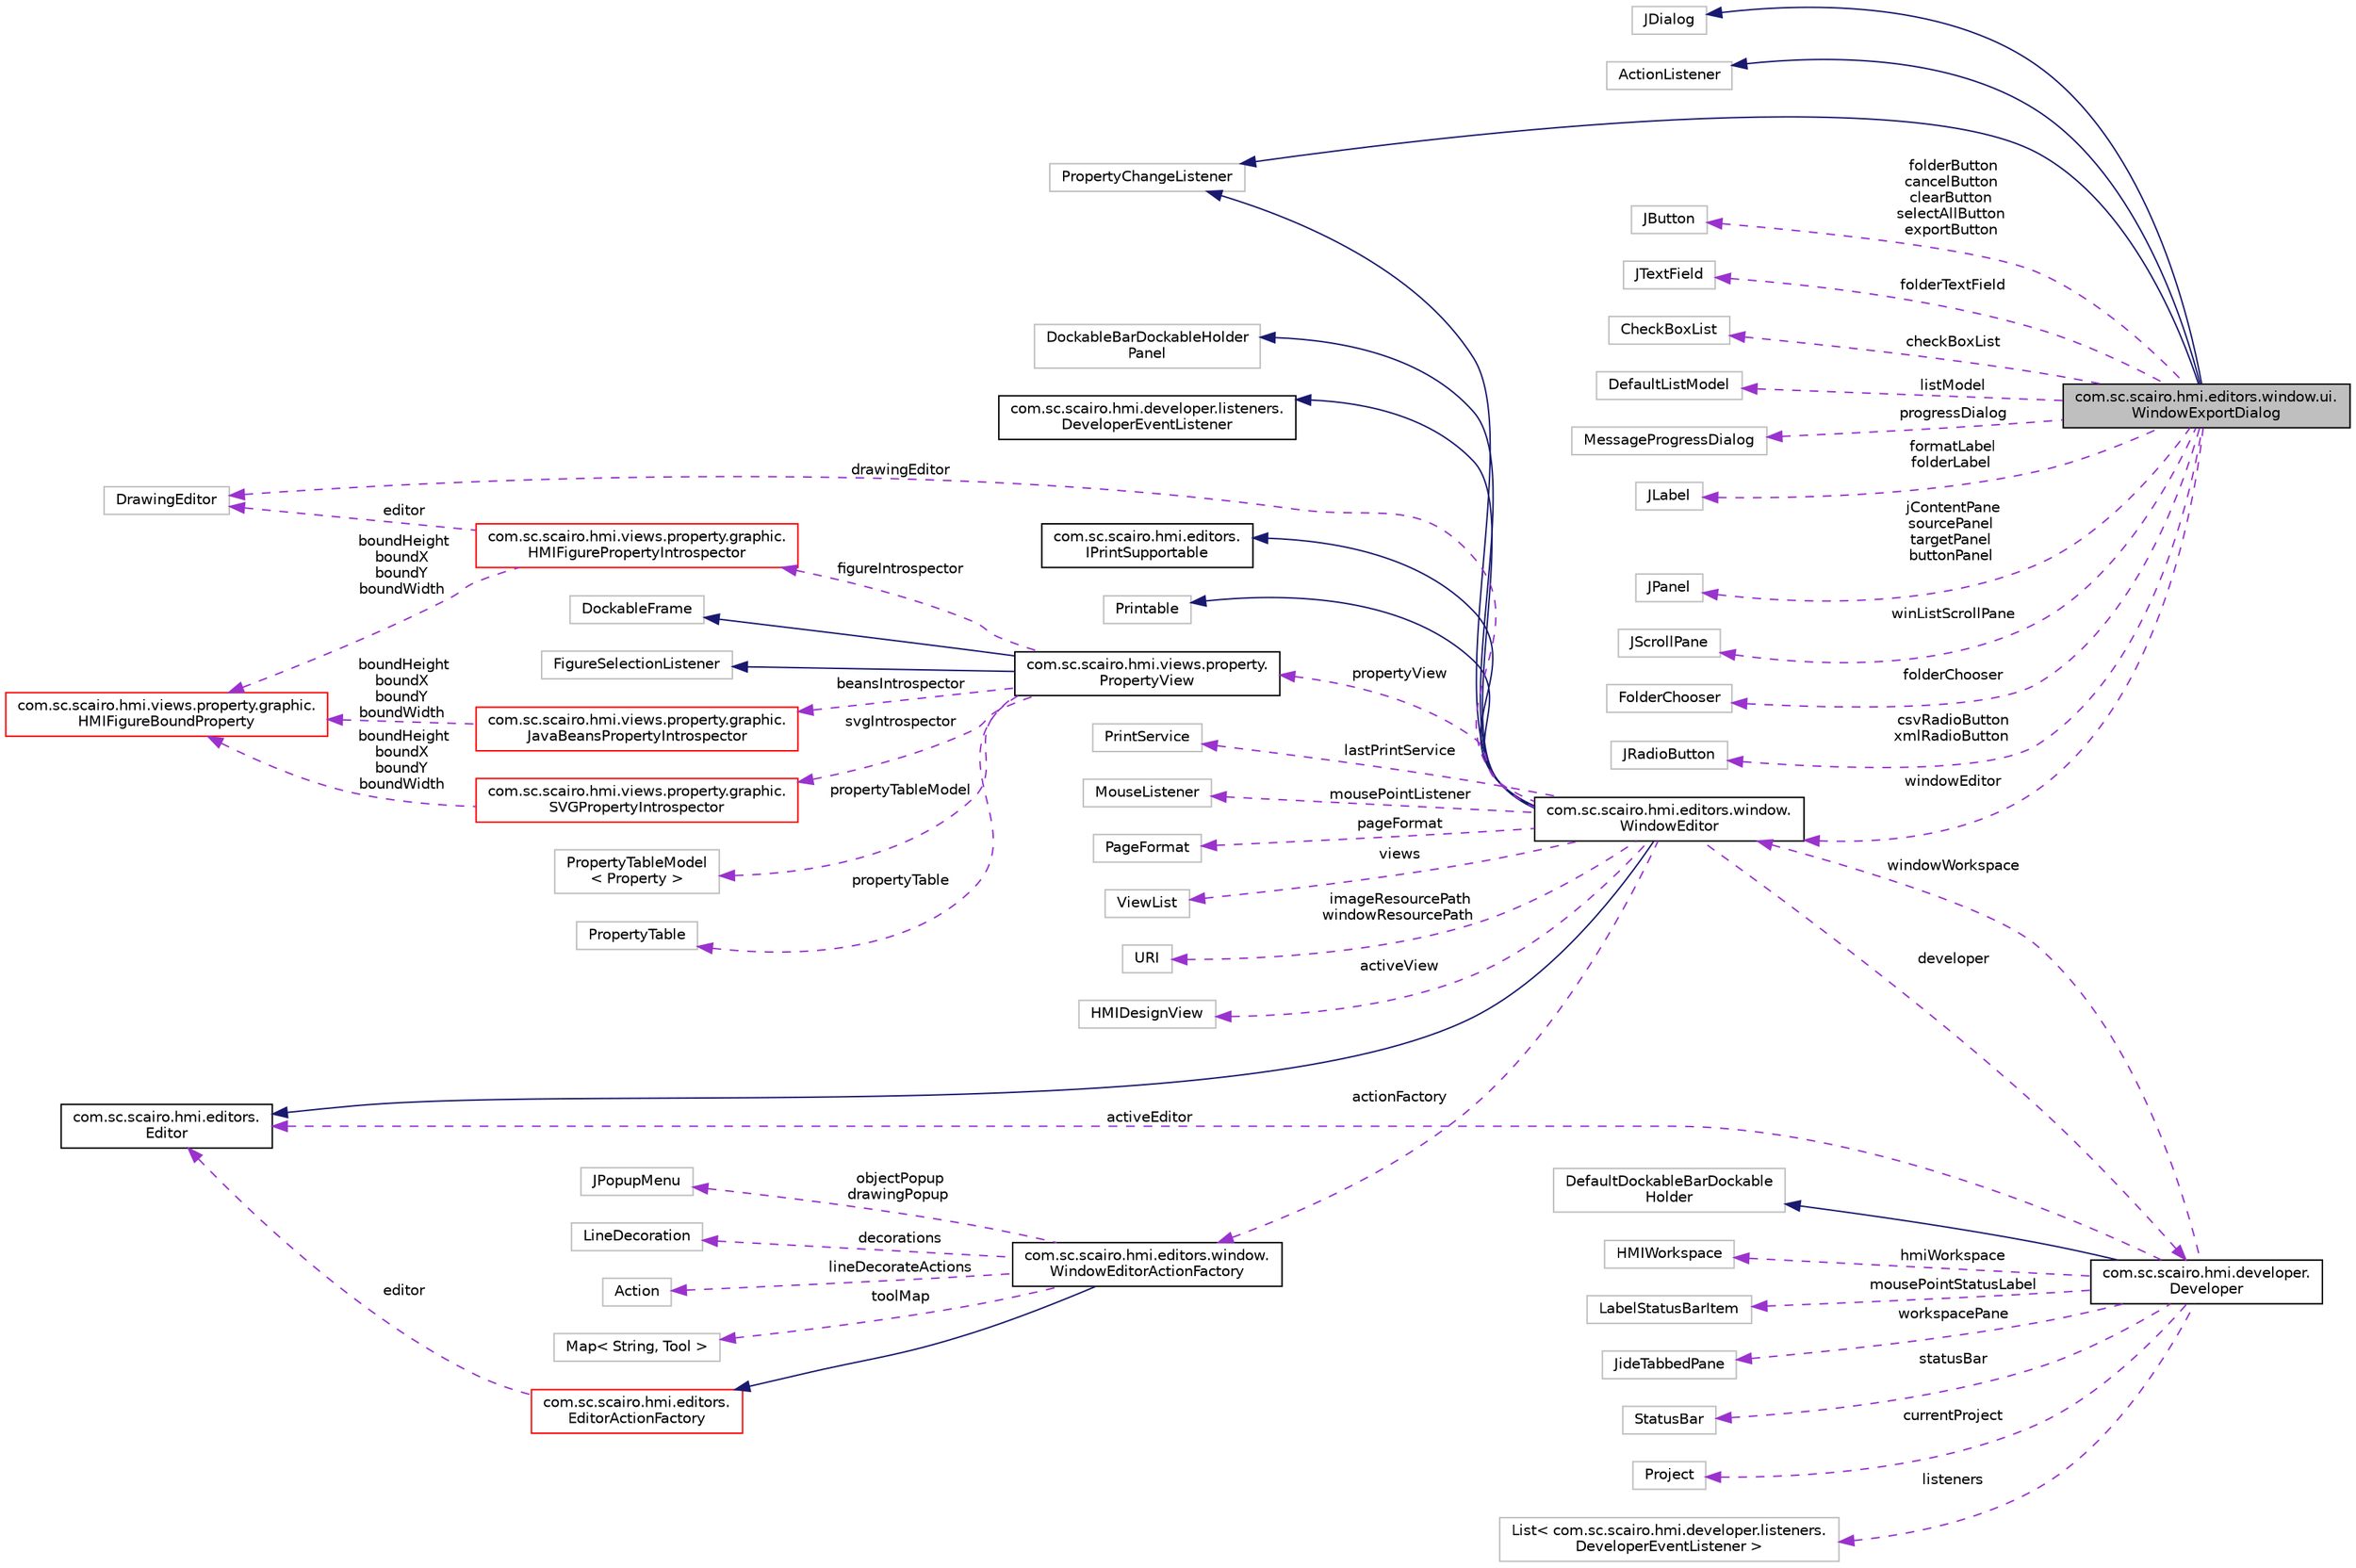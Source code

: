 digraph "com.sc.scairo.hmi.editors.window.ui.WindowExportDialog"
{
 // LATEX_PDF_SIZE
  edge [fontname="Helvetica",fontsize="10",labelfontname="Helvetica",labelfontsize="10"];
  node [fontname="Helvetica",fontsize="10",shape=record];
  rankdir="LR";
  Node1 [label="com.sc.scairo.hmi.editors.window.ui.\lWindowExportDialog",height=0.2,width=0.4,color="black", fillcolor="grey75", style="filled", fontcolor="black",tooltip=" "];
  Node2 -> Node1 [dir="back",color="midnightblue",fontsize="10",style="solid",fontname="Helvetica"];
  Node2 [label="JDialog",height=0.2,width=0.4,color="grey75", fillcolor="white", style="filled",tooltip=" "];
  Node3 -> Node1 [dir="back",color="midnightblue",fontsize="10",style="solid",fontname="Helvetica"];
  Node3 [label="ActionListener",height=0.2,width=0.4,color="grey75", fillcolor="white", style="filled",tooltip=" "];
  Node4 -> Node1 [dir="back",color="midnightblue",fontsize="10",style="solid",fontname="Helvetica"];
  Node4 [label="PropertyChangeListener",height=0.2,width=0.4,color="grey75", fillcolor="white", style="filled",tooltip=" "];
  Node5 -> Node1 [dir="back",color="darkorchid3",fontsize="10",style="dashed",label=" folderButton\ncancelButton\nclearButton\nselectAllButton\nexportButton" ,fontname="Helvetica"];
  Node5 [label="JButton",height=0.2,width=0.4,color="grey75", fillcolor="white", style="filled",tooltip=" "];
  Node6 -> Node1 [dir="back",color="darkorchid3",fontsize="10",style="dashed",label=" windowEditor" ,fontname="Helvetica"];
  Node6 [label="com.sc.scairo.hmi.editors.window.\lWindowEditor",height=0.2,width=0.4,color="black", fillcolor="white", style="filled",URL="$classcom_1_1sc_1_1scairo_1_1hmi_1_1editors_1_1window_1_1_window_editor.html",tooltip=" "];
  Node7 -> Node6 [dir="back",color="midnightblue",fontsize="10",style="solid",fontname="Helvetica"];
  Node7 [label="DockableBarDockableHolder\lPanel",height=0.2,width=0.4,color="grey75", fillcolor="white", style="filled",tooltip=" "];
  Node8 -> Node6 [dir="back",color="midnightblue",fontsize="10",style="solid",fontname="Helvetica"];
  Node8 [label="com.sc.scairo.hmi.developer.listeners.\lDeveloperEventListener",height=0.2,width=0.4,color="black", fillcolor="white", style="filled",URL="$interfacecom_1_1sc_1_1scairo_1_1hmi_1_1developer_1_1listeners_1_1_developer_event_listener.html",tooltip=" "];
  Node4 -> Node6 [dir="back",color="midnightblue",fontsize="10",style="solid",fontname="Helvetica"];
  Node9 -> Node6 [dir="back",color="midnightblue",fontsize="10",style="solid",fontname="Helvetica"];
  Node9 [label="com.sc.scairo.hmi.editors.\lEditor",height=0.2,width=0.4,color="black", fillcolor="white", style="filled",URL="$interfacecom_1_1sc_1_1scairo_1_1hmi_1_1editors_1_1_editor.html",tooltip=" "];
  Node10 -> Node6 [dir="back",color="midnightblue",fontsize="10",style="solid",fontname="Helvetica"];
  Node10 [label="com.sc.scairo.hmi.editors.\lIPrintSupportable",height=0.2,width=0.4,color="black", fillcolor="white", style="filled",URL="$interfacecom_1_1sc_1_1scairo_1_1hmi_1_1editors_1_1_i_print_supportable.html",tooltip=" "];
  Node11 -> Node6 [dir="back",color="midnightblue",fontsize="10",style="solid",fontname="Helvetica"];
  Node11 [label="Printable",height=0.2,width=0.4,color="grey75", fillcolor="white", style="filled",tooltip=" "];
  Node12 -> Node6 [dir="back",color="darkorchid3",fontsize="10",style="dashed",label=" drawingEditor" ,fontname="Helvetica"];
  Node12 [label="DrawingEditor",height=0.2,width=0.4,color="grey75", fillcolor="white", style="filled",tooltip=" "];
  Node13 -> Node6 [dir="back",color="darkorchid3",fontsize="10",style="dashed",label=" lastPrintService" ,fontname="Helvetica"];
  Node13 [label="PrintService",height=0.2,width=0.4,color="grey75", fillcolor="white", style="filled",tooltip=" "];
  Node14 -> Node6 [dir="back",color="darkorchid3",fontsize="10",style="dashed",label=" mousePointListener" ,fontname="Helvetica"];
  Node14 [label="MouseListener",height=0.2,width=0.4,color="grey75", fillcolor="white", style="filled",tooltip=" "];
  Node15 -> Node6 [dir="back",color="darkorchid3",fontsize="10",style="dashed",label=" pageFormat" ,fontname="Helvetica"];
  Node15 [label="PageFormat",height=0.2,width=0.4,color="grey75", fillcolor="white", style="filled",tooltip=" "];
  Node16 -> Node6 [dir="back",color="darkorchid3",fontsize="10",style="dashed",label=" views" ,fontname="Helvetica"];
  Node16 [label="ViewList",height=0.2,width=0.4,color="grey75", fillcolor="white", style="filled",tooltip=" "];
  Node17 -> Node6 [dir="back",color="darkorchid3",fontsize="10",style="dashed",label=" imageResourcePath\nwindowResourcePath" ,fontname="Helvetica"];
  Node17 [label="URI",height=0.2,width=0.4,color="grey75", fillcolor="white", style="filled",tooltip=" "];
  Node18 -> Node6 [dir="back",color="darkorchid3",fontsize="10",style="dashed",label=" activeView" ,fontname="Helvetica"];
  Node18 [label="HMIDesignView",height=0.2,width=0.4,color="grey75", fillcolor="white", style="filled",tooltip=" "];
  Node19 -> Node6 [dir="back",color="darkorchid3",fontsize="10",style="dashed",label=" developer" ,fontname="Helvetica"];
  Node19 [label="com.sc.scairo.hmi.developer.\lDeveloper",height=0.2,width=0.4,color="black", fillcolor="white", style="filled",URL="$classcom_1_1sc_1_1scairo_1_1hmi_1_1developer_1_1_developer.html",tooltip=" "];
  Node20 -> Node19 [dir="back",color="midnightblue",fontsize="10",style="solid",fontname="Helvetica"];
  Node20 [label="DefaultDockableBarDockable\lHolder",height=0.2,width=0.4,color="grey75", fillcolor="white", style="filled",tooltip=" "];
  Node21 -> Node19 [dir="back",color="darkorchid3",fontsize="10",style="dashed",label=" hmiWorkspace" ,fontname="Helvetica"];
  Node21 [label="HMIWorkspace",height=0.2,width=0.4,color="grey75", fillcolor="white", style="filled",tooltip=" "];
  Node6 -> Node19 [dir="back",color="darkorchid3",fontsize="10",style="dashed",label=" windowWorkspace" ,fontname="Helvetica"];
  Node22 -> Node19 [dir="back",color="darkorchid3",fontsize="10",style="dashed",label=" mousePointStatusLabel" ,fontname="Helvetica"];
  Node22 [label="LabelStatusBarItem",height=0.2,width=0.4,color="grey75", fillcolor="white", style="filled",tooltip=" "];
  Node23 -> Node19 [dir="back",color="darkorchid3",fontsize="10",style="dashed",label=" workspacePane" ,fontname="Helvetica"];
  Node23 [label="JideTabbedPane",height=0.2,width=0.4,color="grey75", fillcolor="white", style="filled",tooltip=" "];
  Node24 -> Node19 [dir="back",color="darkorchid3",fontsize="10",style="dashed",label=" statusBar" ,fontname="Helvetica"];
  Node24 [label="StatusBar",height=0.2,width=0.4,color="grey75", fillcolor="white", style="filled",tooltip=" "];
  Node25 -> Node19 [dir="back",color="darkorchid3",fontsize="10",style="dashed",label=" currentProject" ,fontname="Helvetica"];
  Node25 [label="Project",height=0.2,width=0.4,color="grey75", fillcolor="white", style="filled",tooltip=" "];
  Node26 -> Node19 [dir="back",color="darkorchid3",fontsize="10",style="dashed",label=" listeners" ,fontname="Helvetica"];
  Node26 [label="List\< com.sc.scairo.hmi.developer.listeners.\lDeveloperEventListener \>",height=0.2,width=0.4,color="grey75", fillcolor="white", style="filled",tooltip=" "];
  Node9 -> Node19 [dir="back",color="darkorchid3",fontsize="10",style="dashed",label=" activeEditor" ,fontname="Helvetica"];
  Node27 -> Node6 [dir="back",color="darkorchid3",fontsize="10",style="dashed",label=" propertyView" ,fontname="Helvetica"];
  Node27 [label="com.sc.scairo.hmi.views.property.\lPropertyView",height=0.2,width=0.4,color="black", fillcolor="white", style="filled",URL="$classcom_1_1sc_1_1scairo_1_1hmi_1_1views_1_1property_1_1_property_view.html",tooltip=" "];
  Node28 -> Node27 [dir="back",color="midnightblue",fontsize="10",style="solid",fontname="Helvetica"];
  Node28 [label="DockableFrame",height=0.2,width=0.4,color="grey75", fillcolor="white", style="filled",tooltip=" "];
  Node29 -> Node27 [dir="back",color="midnightblue",fontsize="10",style="solid",fontname="Helvetica"];
  Node29 [label="FigureSelectionListener",height=0.2,width=0.4,color="grey75", fillcolor="white", style="filled",tooltip=" "];
  Node30 -> Node27 [dir="back",color="darkorchid3",fontsize="10",style="dashed",label=" beansIntrospector" ,fontname="Helvetica"];
  Node30 [label="com.sc.scairo.hmi.views.property.graphic.\lJavaBeansPropertyIntrospector",height=0.2,width=0.4,color="red", fillcolor="white", style="filled",URL="$classcom_1_1sc_1_1scairo_1_1hmi_1_1views_1_1property_1_1graphic_1_1_java_beans_property_introspector.html",tooltip=" "];
  Node31 -> Node30 [dir="back",color="darkorchid3",fontsize="10",style="dashed",label=" boundHeight\nboundX\nboundY\nboundWidth" ,fontname="Helvetica"];
  Node31 [label="com.sc.scairo.hmi.views.property.graphic.\lHMIFigureBoundProperty",height=0.2,width=0.4,color="red", fillcolor="white", style="filled",URL="$classcom_1_1sc_1_1scairo_1_1hmi_1_1views_1_1property_1_1graphic_1_1_h_m_i_figure_bound_property.html",tooltip=" "];
  Node44 -> Node27 [dir="back",color="darkorchid3",fontsize="10",style="dashed",label=" figureIntrospector" ,fontname="Helvetica"];
  Node44 [label="com.sc.scairo.hmi.views.property.graphic.\lHMIFigurePropertyIntrospector",height=0.2,width=0.4,color="red", fillcolor="white", style="filled",URL="$classcom_1_1sc_1_1scairo_1_1hmi_1_1views_1_1property_1_1graphic_1_1_h_m_i_figure_property_introspector.html",tooltip=" "];
  Node12 -> Node44 [dir="back",color="darkorchid3",fontsize="10",style="dashed",label=" editor" ,fontname="Helvetica"];
  Node31 -> Node44 [dir="back",color="darkorchid3",fontsize="10",style="dashed",label=" boundHeight\nboundX\nboundY\nboundWidth" ,fontname="Helvetica"];
  Node48 -> Node27 [dir="back",color="darkorchid3",fontsize="10",style="dashed",label=" propertyTableModel" ,fontname="Helvetica"];
  Node48 [label="PropertyTableModel\l\< Property \>",height=0.2,width=0.4,color="grey75", fillcolor="white", style="filled",tooltip=" "];
  Node49 -> Node27 [dir="back",color="darkorchid3",fontsize="10",style="dashed",label=" propertyTable" ,fontname="Helvetica"];
  Node49 [label="PropertyTable",height=0.2,width=0.4,color="grey75", fillcolor="white", style="filled",tooltip=" "];
  Node50 -> Node27 [dir="back",color="darkorchid3",fontsize="10",style="dashed",label=" svgIntrospector" ,fontname="Helvetica"];
  Node50 [label="com.sc.scairo.hmi.views.property.graphic.\lSVGPropertyIntrospector",height=0.2,width=0.4,color="red", fillcolor="white", style="filled",URL="$classcom_1_1sc_1_1scairo_1_1hmi_1_1views_1_1property_1_1graphic_1_1_s_v_g_property_introspector.html",tooltip=" "];
  Node31 -> Node50 [dir="back",color="darkorchid3",fontsize="10",style="dashed",label=" boundHeight\nboundX\nboundY\nboundWidth" ,fontname="Helvetica"];
  Node53 -> Node6 [dir="back",color="darkorchid3",fontsize="10",style="dashed",label=" actionFactory" ,fontname="Helvetica"];
  Node53 [label="com.sc.scairo.hmi.editors.window.\lWindowEditorActionFactory",height=0.2,width=0.4,color="black", fillcolor="white", style="filled",URL="$classcom_1_1sc_1_1scairo_1_1hmi_1_1editors_1_1window_1_1_window_editor_action_factory.html",tooltip=" "];
  Node54 -> Node53 [dir="back",color="midnightblue",fontsize="10",style="solid",fontname="Helvetica"];
  Node54 [label="com.sc.scairo.hmi.editors.\lEditorActionFactory",height=0.2,width=0.4,color="red", fillcolor="white", style="filled",URL="$classcom_1_1sc_1_1scairo_1_1hmi_1_1editors_1_1_editor_action_factory.html",tooltip=" "];
  Node9 -> Node54 [dir="back",color="darkorchid3",fontsize="10",style="dashed",label=" editor" ,fontname="Helvetica"];
  Node57 -> Node53 [dir="back",color="darkorchid3",fontsize="10",style="dashed",label=" objectPopup\ndrawingPopup" ,fontname="Helvetica"];
  Node57 [label="JPopupMenu",height=0.2,width=0.4,color="grey75", fillcolor="white", style="filled",tooltip=" "];
  Node58 -> Node53 [dir="back",color="darkorchid3",fontsize="10",style="dashed",label=" decorations" ,fontname="Helvetica"];
  Node58 [label="LineDecoration",height=0.2,width=0.4,color="grey75", fillcolor="white", style="filled",tooltip=" "];
  Node59 -> Node53 [dir="back",color="darkorchid3",fontsize="10",style="dashed",label=" lineDecorateActions" ,fontname="Helvetica"];
  Node59 [label="Action",height=0.2,width=0.4,color="grey75", fillcolor="white", style="filled",tooltip=" "];
  Node60 -> Node53 [dir="back",color="darkorchid3",fontsize="10",style="dashed",label=" toolMap" ,fontname="Helvetica"];
  Node60 [label="Map\< String, Tool \>",height=0.2,width=0.4,color="grey75", fillcolor="white", style="filled",tooltip=" "];
  Node61 -> Node1 [dir="back",color="darkorchid3",fontsize="10",style="dashed",label=" folderTextField" ,fontname="Helvetica"];
  Node61 [label="JTextField",height=0.2,width=0.4,color="grey75", fillcolor="white", style="filled",tooltip=" "];
  Node62 -> Node1 [dir="back",color="darkorchid3",fontsize="10",style="dashed",label=" checkBoxList" ,fontname="Helvetica"];
  Node62 [label="CheckBoxList",height=0.2,width=0.4,color="grey75", fillcolor="white", style="filled",tooltip=" "];
  Node63 -> Node1 [dir="back",color="darkorchid3",fontsize="10",style="dashed",label=" listModel" ,fontname="Helvetica"];
  Node63 [label="DefaultListModel",height=0.2,width=0.4,color="grey75", fillcolor="white", style="filled",tooltip=" "];
  Node64 -> Node1 [dir="back",color="darkorchid3",fontsize="10",style="dashed",label=" progressDialog" ,fontname="Helvetica"];
  Node64 [label="MessageProgressDialog",height=0.2,width=0.4,color="grey75", fillcolor="white", style="filled",tooltip=" "];
  Node65 -> Node1 [dir="back",color="darkorchid3",fontsize="10",style="dashed",label=" formatLabel\nfolderLabel" ,fontname="Helvetica"];
  Node65 [label="JLabel",height=0.2,width=0.4,color="grey75", fillcolor="white", style="filled",tooltip=" "];
  Node66 -> Node1 [dir="back",color="darkorchid3",fontsize="10",style="dashed",label=" jContentPane\nsourcePanel\ntargetPanel\nbuttonPanel" ,fontname="Helvetica"];
  Node66 [label="JPanel",height=0.2,width=0.4,color="grey75", fillcolor="white", style="filled",tooltip=" "];
  Node67 -> Node1 [dir="back",color="darkorchid3",fontsize="10",style="dashed",label=" winListScrollPane" ,fontname="Helvetica"];
  Node67 [label="JScrollPane",height=0.2,width=0.4,color="grey75", fillcolor="white", style="filled",tooltip=" "];
  Node68 -> Node1 [dir="back",color="darkorchid3",fontsize="10",style="dashed",label=" folderChooser" ,fontname="Helvetica"];
  Node68 [label="FolderChooser",height=0.2,width=0.4,color="grey75", fillcolor="white", style="filled",tooltip=" "];
  Node69 -> Node1 [dir="back",color="darkorchid3",fontsize="10",style="dashed",label=" csvRadioButton\nxmlRadioButton" ,fontname="Helvetica"];
  Node69 [label="JRadioButton",height=0.2,width=0.4,color="grey75", fillcolor="white", style="filled",tooltip=" "];
}

